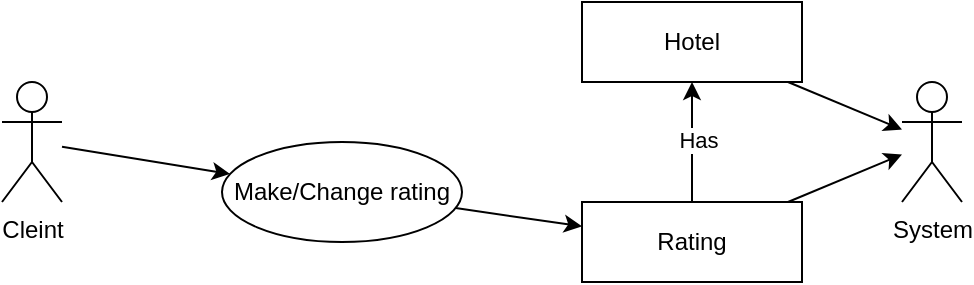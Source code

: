 <mxfile>
    <diagram id="em7mG7Y0Gx97dNgf1gTn" name="Page-1">
        <mxGraphModel dx="832" dy="1410" grid="1" gridSize="10" guides="1" tooltips="1" connect="1" arrows="1" fold="1" page="1" pageScale="1" pageWidth="850" pageHeight="1100" math="0" shadow="0">
            <root>
                <mxCell id="0"/>
                <mxCell id="1" parent="0"/>
                <mxCell id="12" style="edgeStyle=none;html=1;" edge="1" parent="1" source="2" target="11">
                    <mxGeometry relative="1" as="geometry"/>
                </mxCell>
                <mxCell id="2" value="Cleint" style="shape=umlActor;html=1;verticalLabelPosition=bottom;verticalAlign=top;align=center;" vertex="1" parent="1">
                    <mxGeometry x="120" y="430" width="30" height="60" as="geometry"/>
                </mxCell>
                <mxCell id="3" value="System" style="shape=umlActor;html=1;verticalLabelPosition=bottom;verticalAlign=top;align=center;" vertex="1" parent="1">
                    <mxGeometry x="570" y="430" width="30" height="60" as="geometry"/>
                </mxCell>
                <mxCell id="8" style="edgeStyle=none;html=1;" edge="1" parent="1" source="5" target="3">
                    <mxGeometry relative="1" as="geometry"/>
                </mxCell>
                <mxCell id="5" value="Hotel" style="whiteSpace=wrap;html=1;" vertex="1" parent="1">
                    <mxGeometry x="410" y="390" width="110" height="40" as="geometry"/>
                </mxCell>
                <mxCell id="7" style="edgeStyle=none;html=1;" edge="1" parent="1" source="6" target="3">
                    <mxGeometry relative="1" as="geometry"/>
                </mxCell>
                <mxCell id="9" style="edgeStyle=none;html=1;" edge="1" parent="1" source="6" target="5">
                    <mxGeometry relative="1" as="geometry"/>
                </mxCell>
                <mxCell id="10" value="Has" style="edgeLabel;html=1;align=center;verticalAlign=middle;resizable=0;points=[];" vertex="1" connectable="0" parent="9">
                    <mxGeometry x="0.04" y="-3" relative="1" as="geometry">
                        <mxPoint as="offset"/>
                    </mxGeometry>
                </mxCell>
                <mxCell id="6" value="Rating" style="whiteSpace=wrap;html=1;" vertex="1" parent="1">
                    <mxGeometry x="410" y="490" width="110" height="40" as="geometry"/>
                </mxCell>
                <mxCell id="13" style="edgeStyle=none;html=1;" edge="1" parent="1" source="11" target="6">
                    <mxGeometry relative="1" as="geometry"/>
                </mxCell>
                <mxCell id="11" value="Make/Change rating" style="ellipse;whiteSpace=wrap;html=1;" vertex="1" parent="1">
                    <mxGeometry x="230" y="460" width="120" height="50" as="geometry"/>
                </mxCell>
            </root>
        </mxGraphModel>
    </diagram>
</mxfile>